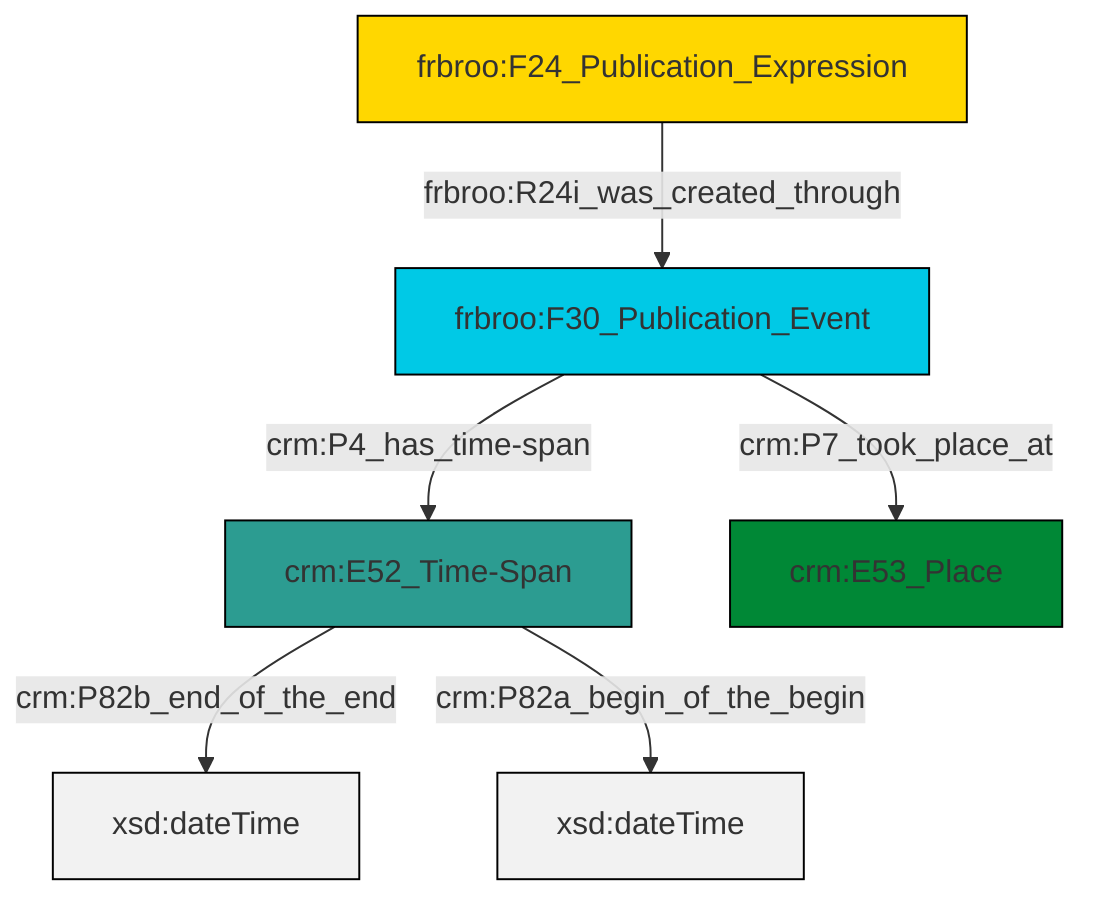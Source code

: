 graph TD
classDef Literal fill:#f2f2f2,stroke:#000000;
classDef CRM_Entity fill:#FFFFFF,stroke:#000000;
classDef Temporal_Entity fill:#00C9E6, stroke:#000000;
classDef Type fill:#E18312, stroke:#000000;
classDef Time-Span fill:#2C9C91, stroke:#000000;
classDef Appellation fill:#FFEB7F, stroke:#000000;
classDef Place fill:#008836, stroke:#000000;
classDef Persistent_Item fill:#B266B2, stroke:#000000;
classDef Conceptual_Object fill:#FFD700, stroke:#000000;
classDef Physical_Thing fill:#D2B48C, stroke:#000000;
classDef Actor fill:#f58aad, stroke:#000000;
classDef PC_Classes fill:#4ce600, stroke:#000000;
classDef Multi fill:#cccccc,stroke:#000000;

4["frbroo:F30_Publication_Event"]:::Temporal_Entity -->|crm:P7_took_place_at| 5["crm:E53_Place"]:::Place
2["crm:E52_Time-Span"]:::Time-Span -->|crm:P82b_end_of_the_end| 6[xsd:dateTime]:::Literal
2["crm:E52_Time-Span"]:::Time-Span -->|crm:P82a_begin_of_the_begin| 8[xsd:dateTime]:::Literal
4["frbroo:F30_Publication_Event"]:::Temporal_Entity -->|crm:P4_has_time-span| 2["crm:E52_Time-Span"]:::Time-Span
0["frbroo:F24_Publication_Expression"]:::Conceptual_Object -->|frbroo:R24i_was_created_through| 4["frbroo:F30_Publication_Event"]:::Temporal_Entity